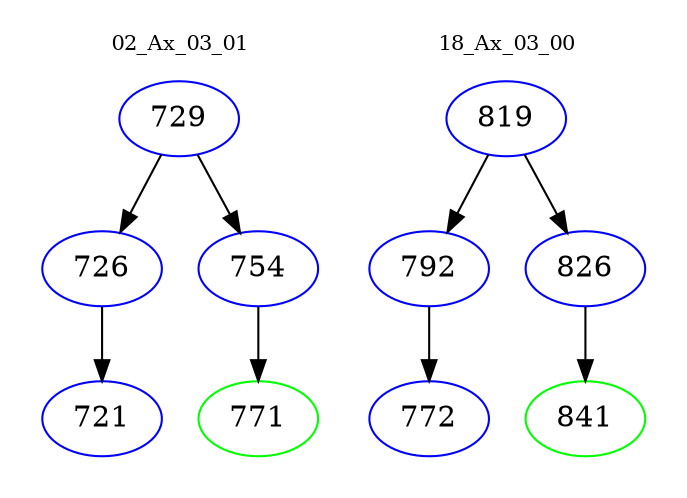 digraph{
subgraph cluster_0 {
color = white
label = "02_Ax_03_01";
fontsize=10;
T0_729 [label="729", color="blue"]
T0_729 -> T0_726 [color="black"]
T0_726 [label="726", color="blue"]
T0_726 -> T0_721 [color="black"]
T0_721 [label="721", color="blue"]
T0_729 -> T0_754 [color="black"]
T0_754 [label="754", color="blue"]
T0_754 -> T0_771 [color="black"]
T0_771 [label="771", color="green"]
}
subgraph cluster_1 {
color = white
label = "18_Ax_03_00";
fontsize=10;
T1_819 [label="819", color="blue"]
T1_819 -> T1_792 [color="black"]
T1_792 [label="792", color="blue"]
T1_792 -> T1_772 [color="black"]
T1_772 [label="772", color="blue"]
T1_819 -> T1_826 [color="black"]
T1_826 [label="826", color="blue"]
T1_826 -> T1_841 [color="black"]
T1_841 [label="841", color="green"]
}
}
